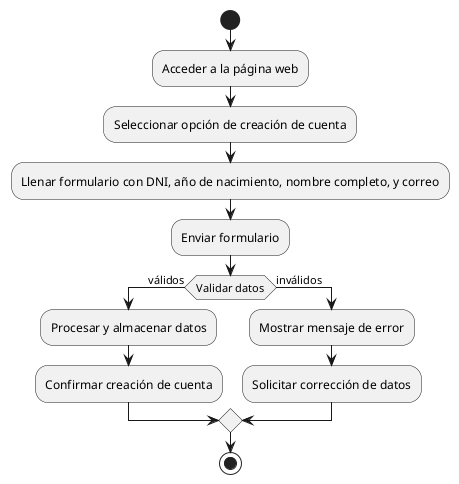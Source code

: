 @startuml
start
:Acceder a la página web;
:Seleccionar opción de creación de cuenta;
:Llenar formulario con DNI, año de nacimiento, nombre completo, y correo;
:Enviar formulario;
if (Validar datos) then (válidos)
  :Procesar y almacenar datos;
  :Confirmar creación de cuenta;
else (inválidos)
  :Mostrar mensaje de error;
  :Solicitar corrección de datos;
endif
stop
@enduml
